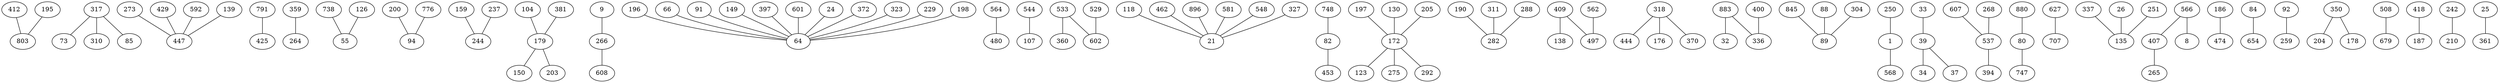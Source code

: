strict graph "" {
	graph ["edge"="{}",
		file="/Users/felicedeluca/Developer/UofA/mlgd/resources/Dataset2/originalgraphs/EU_core_Layer4-id.dot",
		"graph"="{'file': '/Users/felicedeluca/Developer/UofA/mlgd/resources/Dataset2/originalgraphs/EU_core_Layer4-id.dot'}",
		"node"="{'label': '', 'level': ''}"
	];
	15	 [label=412,
		level=1];
	127	 [label=803,
		level=4];
	15 -- 127;
	646	 [label=317,
		level=1];
	522	 [label=73,
		level=4];
	646 -- 522;
	810	 [label=310,
		level=4];
	646 -- 810;
	409	 [label=85,
		level=4];
	646 -- 409;
	719	 [label=273,
		level=4];
	222	 [label=447,
		level=2];
	719 -- 222;
	863	 [label=791,
		level=2];
	695	 [label=425,
		level=4];
	863 -- 695;
	279	 [label=359,
		level=4];
	580	 [label=264,
		level=3];
	279 -- 580;
	463	 [label=738,
		level=4];
	799	 [label=55,
		level=1];
	463 -- 799;
	322	 [label=200,
		level=4];
	823	 [label=94,
		level=2];
	322 -- 823;
	939	 [label=159,
		level=4];
	416	 [label=244,
		level=1];
	939 -- 416;
	361	 [label=104,
		level=4];
	175	 [label=179,
		level=2];
	361 -- 175;
	287	 [label=9,
		level=4];
	197	 [label=266,
		level=2];
	287 -- 197;
	70	 [label=196,
		level=4];
	13	 [label=64,
		level=1];
	70 -- 13;
	981	 [label=564,
		level=4];
	537	 [label=480,
		level=1];
	981 -- 537;
	256	 [label=544,
		level=4];
	177	 [label=107,
		level=1];
	256 -- 177;
	337	 [label=533,
		level=1];
	661	 [label=360,
		level=4];
	337 -- 661;
	349	 [label=602,
		level=4];
	337 -- 349;
	930	 [label=429,
		level=4];
	930 -- 222;
	412	 [label=608,
		level=4];
	197 -- 412;
	622	 [label=66,
		level=4];
	622 -- 13;
	830	 [label=126,
		level=4];
	830 -- 799;
	582	 [label=118,
		level=4];
	10	 [label=21,
		level=1];
	582 -- 10;
	257	 [label=748,
		level=4];
	635	 [label=82,
		level=1];
	257 -- 635;
	315	 [label=197,
		level=4];
	346	 [label=172,
		level=1];
	315 -- 346;
	575	 [label=190,
		level=4];
	769	 [label=282,
		level=1];
	575 -- 769;
	676	 [label=409,
		level=1];
	77	 [label=138,
		level=4];
	676 -- 77;
	499	 [label=497,
		level=4];
	676 -- 499;
	441	 [label=318,
		level=1];
	806	 [label=444,
		level=4];
	441 -- 806;
	178	 [label=176,
		level=4];
	441 -- 178;
	451	 [label=370,
		level=4];
	441 -- 451;
	3	 [label=453,
		level=4];
	635 -- 3;
	172	 [label=883,
		level=4];
	918	 [label=32,
		level=4];
	172 -- 918;
	558	 [label=336,
		level=1];
	172 -- 558;
	924	 [label=130,
		level=4];
	924 -- 346;
	568	 [label=845,
		level=4];
	800	 [label=89,
		level=2];
	568 -- 800;
	63	 [label=462,
		level=4];
	63 -- 10;
	121	 [label=88,
		level=4];
	121 -- 800;
	576	 [label=250,
		level=4];
	34	 [label=1,
		level=2];
	576 -- 34;
	138	 [label=91,
		level=4];
	138 -- 13;
	304	 [label=33,
		level=4];
	648	 [label=39,
		level=2];
	304 -- 648;
	461	 [label=205,
		level=4];
	461 -- 346;
	656	 [label=607,
		level=4];
	96	 [label=537,
		level=2];
	656 -- 96;
	878	 [label=896,
		level=4];
	878 -- 10;
	33	 [label=268,
		level=4];
	33 -- 96;
	776	 [label=381,
		level=4];
	776 -- 175;
	66	 [label=150,
		level=4];
	175 -- 66;
	761	 [label=203,
		level=4];
	175 -- 761;
	904	 [label=581,
		level=4];
	904 -- 10;
	143	 [label=195,
		level=4];
	143 -- 127;
	731	 [label=880,
		level=4];
	728	 [label=80,
		level=1];
	731 -- 728;
	905	 [label=548,
		level=4];
	905 -- 10;
	563	 [label=34,
		level=4];
	648 -- 563;
	17	 [label=37,
		level=4];
	648 -- 17;
	777	 [label=149,
		level=4];
	777 -- 13;
	92	 [label=304,
		level=4];
	92 -- 800;
	389	 [label=397,
		level=4];
	389 -- 13;
	841	 [label=627,
		level=2];
	711	 [label=707,
		level=4];
	841 -- 711;
	288	 [label=601,
		level=4];
	288 -- 13;
	745	 [label=337,
		level=4];
	68	 [label=135,
		level=1];
	745 -- 68;
	896	 [label=747,
		level=4];
	728 -- 896;
	43	 [label=776,
		level=4];
	43 -- 823;
	978	 [label=123,
		level=4];
	346 -- 978;
	471	 [label=275,
		level=4];
	346 -- 471;
	428	 [label=292,
		level=4];
	346 -- 428;
	591	 [label=566,
		level=4];
	246	 [label=407,
		level=2];
	591 -- 246;
	729	 [label=8,
		level=4];
	591 -- 729;
	866	 [label=186,
		level=4];
	726	 [label=474,
		level=1];
	866 -- 726;
	233	 [label=84,
		level=1];
	241	 [label=654,
		level=4];
	233 -- 241;
	551	 [label=26,
		level=4];
	551 -- 68;
	32	 [label=251,
		level=4];
	32 -- 68;
	876	 [label=24,
		level=4];
	876 -- 13;
	908	 [label=92,
		level=2];
	341	 [label=259,
		level=4];
	908 -- 341;
	651	 [label=350,
		level=1];
	737	 [label=204,
		level=4];
	651 -- 737;
	497	 [label=178,
		level=4];
	651 -- 497;
	727	 [label=394,
		level=4];
	96 -- 727;
	956	 [label=372,
		level=4];
	956 -- 13;
	403	 [label=508,
		level=4];
	616	 [label=679,
		level=1];
	403 -- 616;
	210	 [label=327,
		level=4];
	210 -- 10;
	528	 [label=323,
		level=4];
	528 -- 13;
	258	 [label=400,
		level=4];
	258 -- 558;
	826	 [label=418,
		level=4];
	957	 [label=187,
		level=1];
	826 -- 957;
	344	 [label=237,
		level=4];
	344 -- 416;
	194	 [label=592,
		level=4];
	194 -- 222;
	302	 [label=529,
		level=4];
	302 -- 349;
	243	 [label=242,
		level=4];
	837	 [label=210,
		level=1];
	243 -- 837;
	818	 [label=568,
		level=4];
	34 -- 818;
	839	 [label=265,
		level=4];
	246 -- 839;
	525	 [label=139,
		level=4];
	525 -- 222;
	675	 [label=311,
		level=4];
	675 -- 769;
	159	 [label=288,
		level=4];
	159 -- 769;
	203	 [label=562,
		level=4];
	203 -- 499;
	679	 [label=229,
		level=4];
	679 -- 13;
	816	 [label=198,
		level=4];
	816 -- 13;
	387	 [label=25,
		level=4];
	79	 [label=361,
		level=2];
	387 -- 79;
}
